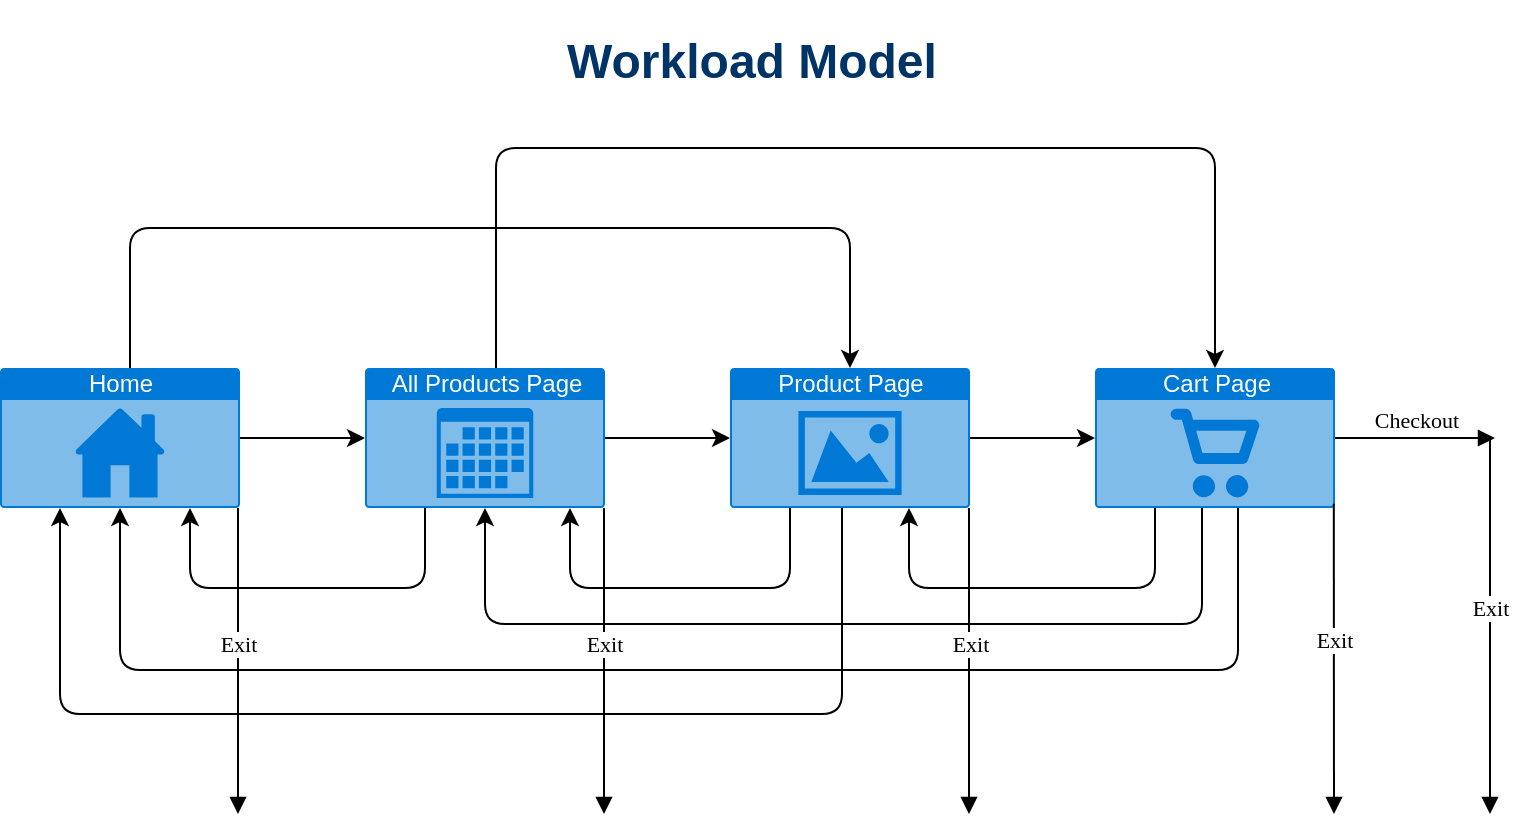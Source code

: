 <mxfile version="10.5.9" type="device"><diagram id="TDtrpepbtz4meoujuKMI" name="Page-1"><mxGraphModel dx="961" dy="501" grid="1" gridSize="9" guides="1" tooltips="1" connect="1" arrows="1" fold="1" page="1" pageScale="1" pageWidth="827" pageHeight="1169" math="0" shadow="0"><root><mxCell id="0"/><mxCell id="1" parent="0"/><mxCell id="-cFDCx4mtGGuIEyKVdqn-2" value="&lt;h1&gt;&lt;font face=&quot;Helvetica&quot; color=&quot;#003366&quot;&gt;Workload Model&lt;/font&gt;&lt;/h1&gt;" style="text;html=1;strokeColor=none;fillColor=none;align=center;verticalAlign=middle;whiteSpace=wrap;rounded=0;fontFamily=Times New Roman;" parent="1" vertex="1"><mxGeometry x="326" y="127" width="230" height="20" as="geometry"/></mxCell><mxCell id="-cFDCx4mtGGuIEyKVdqn-7" value="Product Page" style="html=1;strokeColor=none;fillColor=#0079D6;labelPosition=center;verticalLabelPosition=middle;verticalAlign=top;align=center;fontSize=12;outlineConnect=0;spacingTop=-6;fontColor=#FFFFFF;shape=mxgraph.sitemap.photo;" parent="1" vertex="1"><mxGeometry x="430" y="290" width="120" height="70" as="geometry"/></mxCell><mxCell id="-cFDCx4mtGGuIEyKVdqn-8" value="Home" style="html=1;strokeColor=none;fillColor=#0079D6;labelPosition=center;verticalLabelPosition=middle;verticalAlign=top;align=center;fontSize=12;outlineConnect=0;spacingTop=-6;fontColor=#FFFFFF;shape=mxgraph.sitemap.home;" parent="1" vertex="1"><mxGeometry x="65" y="290" width="120" height="70" as="geometry"/></mxCell><mxCell id="-cFDCx4mtGGuIEyKVdqn-9" value="All Products Page" style="html=1;strokeColor=none;fillColor=#0079D6;labelPosition=center;verticalLabelPosition=middle;verticalAlign=top;align=center;fontSize=12;outlineConnect=0;spacingTop=-6;fontColor=#FFFFFF;shape=mxgraph.sitemap.calendar;" parent="1" vertex="1"><mxGeometry x="247.5" y="290" width="120" height="70" as="geometry"/></mxCell><mxCell id="-cFDCx4mtGGuIEyKVdqn-10" value="Cart Page" style="html=1;strokeColor=none;fillColor=#0079D6;labelPosition=center;verticalLabelPosition=middle;verticalAlign=top;align=center;fontSize=12;outlineConnect=0;spacingTop=-6;fontColor=#FFFFFF;shape=mxgraph.sitemap.shopping;" parent="1" vertex="1"><mxGeometry x="612.5" y="290" width="120" height="70" as="geometry"/></mxCell><mxCell id="-cFDCx4mtGGuIEyKVdqn-11" value="" style="endArrow=classic;html=1;fontFamily=Times New Roman;exitX=1;exitY=0.5;exitDx=0;exitDy=0;exitPerimeter=0;" parent="1" source="-cFDCx4mtGGuIEyKVdqn-8" target="-cFDCx4mtGGuIEyKVdqn-9" edge="1"><mxGeometry width="50" height="50" relative="1" as="geometry"><mxPoint x="50" y="430" as="sourcePoint"/><mxPoint x="100" y="380" as="targetPoint"/></mxGeometry></mxCell><mxCell id="-cFDCx4mtGGuIEyKVdqn-12" value="" style="endArrow=classic;html=1;fontFamily=Times New Roman;exitX=1;exitY=0.5;exitDx=0;exitDy=0;exitPerimeter=0;" parent="1" edge="1"><mxGeometry width="50" height="50" relative="1" as="geometry"><mxPoint x="367.5" y="325" as="sourcePoint"/><mxPoint x="430" y="325" as="targetPoint"/></mxGeometry></mxCell><mxCell id="-cFDCx4mtGGuIEyKVdqn-13" value="" style="endArrow=classic;html=1;fontFamily=Times New Roman;exitX=1;exitY=0.5;exitDx=0;exitDy=0;exitPerimeter=0;" parent="1" edge="1"><mxGeometry width="50" height="50" relative="1" as="geometry"><mxPoint x="550" y="325" as="sourcePoint"/><mxPoint x="612.5" y="325" as="targetPoint"/></mxGeometry></mxCell><mxCell id="-cFDCx4mtGGuIEyKVdqn-16" value="" style="edgeStyle=segmentEdgeStyle;endArrow=classic;html=1;fontFamily=Times New Roman;" parent="1" source="-cFDCx4mtGGuIEyKVdqn-8" target="-cFDCx4mtGGuIEyKVdqn-7" edge="1"><mxGeometry width="50" height="50" relative="1" as="geometry"><mxPoint x="130" y="280" as="sourcePoint"/><mxPoint x="480" y="220" as="targetPoint"/><Array as="points"><mxPoint x="130" y="220"/><mxPoint x="490" y="220"/></Array></mxGeometry></mxCell><mxCell id="-cFDCx4mtGGuIEyKVdqn-17" value="" style="edgeStyle=segmentEdgeStyle;endArrow=classic;html=1;fontFamily=Times New Roman;" parent="1" edge="1" source="-cFDCx4mtGGuIEyKVdqn-9"><mxGeometry width="50" height="50" relative="1" as="geometry"><mxPoint x="307.5" y="290" as="sourcePoint"/><mxPoint x="672.5" y="290" as="targetPoint"/><Array as="points"><mxPoint x="313" y="180"/><mxPoint x="673" y="180"/></Array></mxGeometry></mxCell><mxCell id="-cFDCx4mtGGuIEyKVdqn-18" value="" style="edgeStyle=segmentEdgeStyle;endArrow=classic;html=1;fontFamily=Times New Roman;exitX=0.25;exitY=1;exitDx=0;exitDy=0;exitPerimeter=0;" parent="1" source="-cFDCx4mtGGuIEyKVdqn-9" edge="1"><mxGeometry width="50" height="50" relative="1" as="geometry"><mxPoint x="310" y="400" as="sourcePoint"/><mxPoint x="160" y="360" as="targetPoint"/><Array as="points"><mxPoint x="278" y="400"/><mxPoint x="160" y="400"/><mxPoint x="160" y="360"/></Array></mxGeometry></mxCell><mxCell id="-cFDCx4mtGGuIEyKVdqn-19" value="" style="edgeStyle=segmentEdgeStyle;endArrow=classic;html=1;fontFamily=Times New Roman;exitX=0.25;exitY=1;exitDx=0;exitDy=0;exitPerimeter=0;" parent="1" source="-cFDCx4mtGGuIEyKVdqn-7" edge="1"><mxGeometry width="50" height="50" relative="1" as="geometry"><mxPoint x="512.5" y="360" as="sourcePoint"/><mxPoint x="350" y="360" as="targetPoint"/><Array as="points"><mxPoint x="460" y="400"/><mxPoint x="350" y="400"/></Array></mxGeometry></mxCell><mxCell id="-cFDCx4mtGGuIEyKVdqn-20" value="" style="edgeStyle=segmentEdgeStyle;endArrow=classic;html=1;fontFamily=Times New Roman;entryX=0.5;entryY=1;entryDx=0;entryDy=0;entryPerimeter=0;exitX=0.25;exitY=1;exitDx=0;exitDy=0;exitPerimeter=0;" parent="1" source="-cFDCx4mtGGuIEyKVdqn-10" edge="1"><mxGeometry width="50" height="50" relative="1" as="geometry"><mxPoint x="672.5" y="360" as="sourcePoint"/><mxPoint x="519.5" y="360" as="targetPoint"/><Array as="points"><mxPoint x="643" y="400"/><mxPoint x="520" y="400"/></Array></mxGeometry></mxCell><mxCell id="-cFDCx4mtGGuIEyKVdqn-21" value="" style="edgeStyle=segmentEdgeStyle;endArrow=classic;html=1;fontFamily=Times New Roman;entryX=0.5;entryY=1;entryDx=0;entryDy=0;entryPerimeter=0;" parent="1" source="-cFDCx4mtGGuIEyKVdqn-10" target="-cFDCx4mtGGuIEyKVdqn-9" edge="1"><mxGeometry width="50" height="50" relative="1" as="geometry"><mxPoint x="684" y="360" as="sourcePoint"/><mxPoint x="324" y="369" as="targetPoint"/><Array as="points"><mxPoint x="666" y="418"/><mxPoint x="308" y="418"/></Array></mxGeometry></mxCell><mxCell id="-cFDCx4mtGGuIEyKVdqn-23" value="" style="edgeStyle=segmentEdgeStyle;endArrow=classic;html=1;fontFamily=Times New Roman;entryX=0.5;entryY=1;entryDx=0;entryDy=0;entryPerimeter=0;" parent="1" source="-cFDCx4mtGGuIEyKVdqn-10" target="-cFDCx4mtGGuIEyKVdqn-8" edge="1"><mxGeometry width="50" height="50" relative="1" as="geometry"><mxPoint x="675" y="369" as="sourcePoint"/><mxPoint x="317" y="369" as="targetPoint"/><Array as="points"><mxPoint x="684" y="441"/><mxPoint x="125" y="441"/></Array></mxGeometry></mxCell><mxCell id="-cFDCx4mtGGuIEyKVdqn-24" value="" style="edgeStyle=segmentEdgeStyle;endArrow=classic;html=1;fontFamily=Times New Roman;entryX=0.25;entryY=1;entryDx=0;entryDy=0;entryPerimeter=0;" parent="1" source="-cFDCx4mtGGuIEyKVdqn-7" target="-cFDCx4mtGGuIEyKVdqn-8" edge="1"><mxGeometry width="50" height="50" relative="1" as="geometry"><mxPoint x="486" y="405" as="sourcePoint"/><mxPoint x="128" y="405" as="targetPoint"/><Array as="points"><mxPoint x="486" y="463"/><mxPoint x="95" y="463"/></Array></mxGeometry></mxCell><mxCell id="-cFDCx4mtGGuIEyKVdqn-48" value="Checkout" style="html=1;verticalAlign=bottom;endArrow=block;fontFamily=Times New Roman;" parent="1" edge="1"><mxGeometry width="80" relative="1" as="geometry"><mxPoint x="732.5" y="325" as="sourcePoint"/><mxPoint x="812.5" y="325" as="targetPoint"/></mxGeometry></mxCell><mxCell id="-cFDCx4mtGGuIEyKVdqn-49" value="Exit" style="html=1;verticalAlign=bottom;endArrow=block;fontFamily=Times New Roman;" parent="1" edge="1"><mxGeometry width="80" relative="1" as="geometry"><mxPoint x="367" y="360" as="sourcePoint"/><mxPoint x="367" y="513" as="targetPoint"/></mxGeometry></mxCell><mxCell id="-cFDCx4mtGGuIEyKVdqn-53" value="Exit" style="html=1;verticalAlign=bottom;endArrow=block;fontFamily=Times New Roman;exitX=0.995;exitY=0.969;exitDx=0;exitDy=0;exitPerimeter=0;" parent="1" edge="1" source="-cFDCx4mtGGuIEyKVdqn-10"><mxGeometry width="80" relative="1" as="geometry"><mxPoint x="732" y="360" as="sourcePoint"/><mxPoint x="732" y="513" as="targetPoint"/></mxGeometry></mxCell><mxCell id="-cFDCx4mtGGuIEyKVdqn-54" value="Exit" style="html=1;verticalAlign=bottom;endArrow=block;fontFamily=Times New Roman;" parent="1" edge="1"><mxGeometry width="80" relative="1" as="geometry"><mxPoint x="549.5" y="360" as="sourcePoint"/><mxPoint x="549.5" y="513" as="targetPoint"/></mxGeometry></mxCell><mxCell id="-cFDCx4mtGGuIEyKVdqn-55" value="Exit" style="html=1;verticalAlign=bottom;endArrow=block;fontFamily=Times New Roman;" parent="1" edge="1"><mxGeometry width="80" relative="1" as="geometry"><mxPoint x="184" y="360" as="sourcePoint"/><mxPoint x="184" y="513" as="targetPoint"/></mxGeometry></mxCell><mxCell id="UZ1qWZl5doZhHpR6TMk6-3" value="Exit" style="html=1;verticalAlign=bottom;endArrow=block;fontFamily=Times New Roman;" edge="1" parent="1"><mxGeometry width="80" relative="1" as="geometry"><mxPoint x="810" y="324" as="sourcePoint"/><mxPoint x="810" y="513" as="targetPoint"/></mxGeometry></mxCell></root></mxGraphModel></diagram></mxfile>